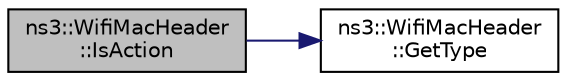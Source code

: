 digraph "ns3::WifiMacHeader::IsAction"
{
 // LATEX_PDF_SIZE
  edge [fontname="Helvetica",fontsize="10",labelfontname="Helvetica",labelfontsize="10"];
  node [fontname="Helvetica",fontsize="10",shape=record];
  rankdir="LR";
  Node1 [label="ns3::WifiMacHeader\l::IsAction",height=0.2,width=0.4,color="black", fillcolor="grey75", style="filled", fontcolor="black",tooltip="Return true if the header is an Action header."];
  Node1 -> Node2 [color="midnightblue",fontsize="10",style="solid",fontname="Helvetica"];
  Node2 [label="ns3::WifiMacHeader\l::GetType",height=0.2,width=0.4,color="black", fillcolor="white", style="filled",URL="$classns3_1_1_wifi_mac_header.html#ac602baa163798e5da4945338dd5ef9b5",tooltip="Return the type (enum WifiMacType)"];
}
